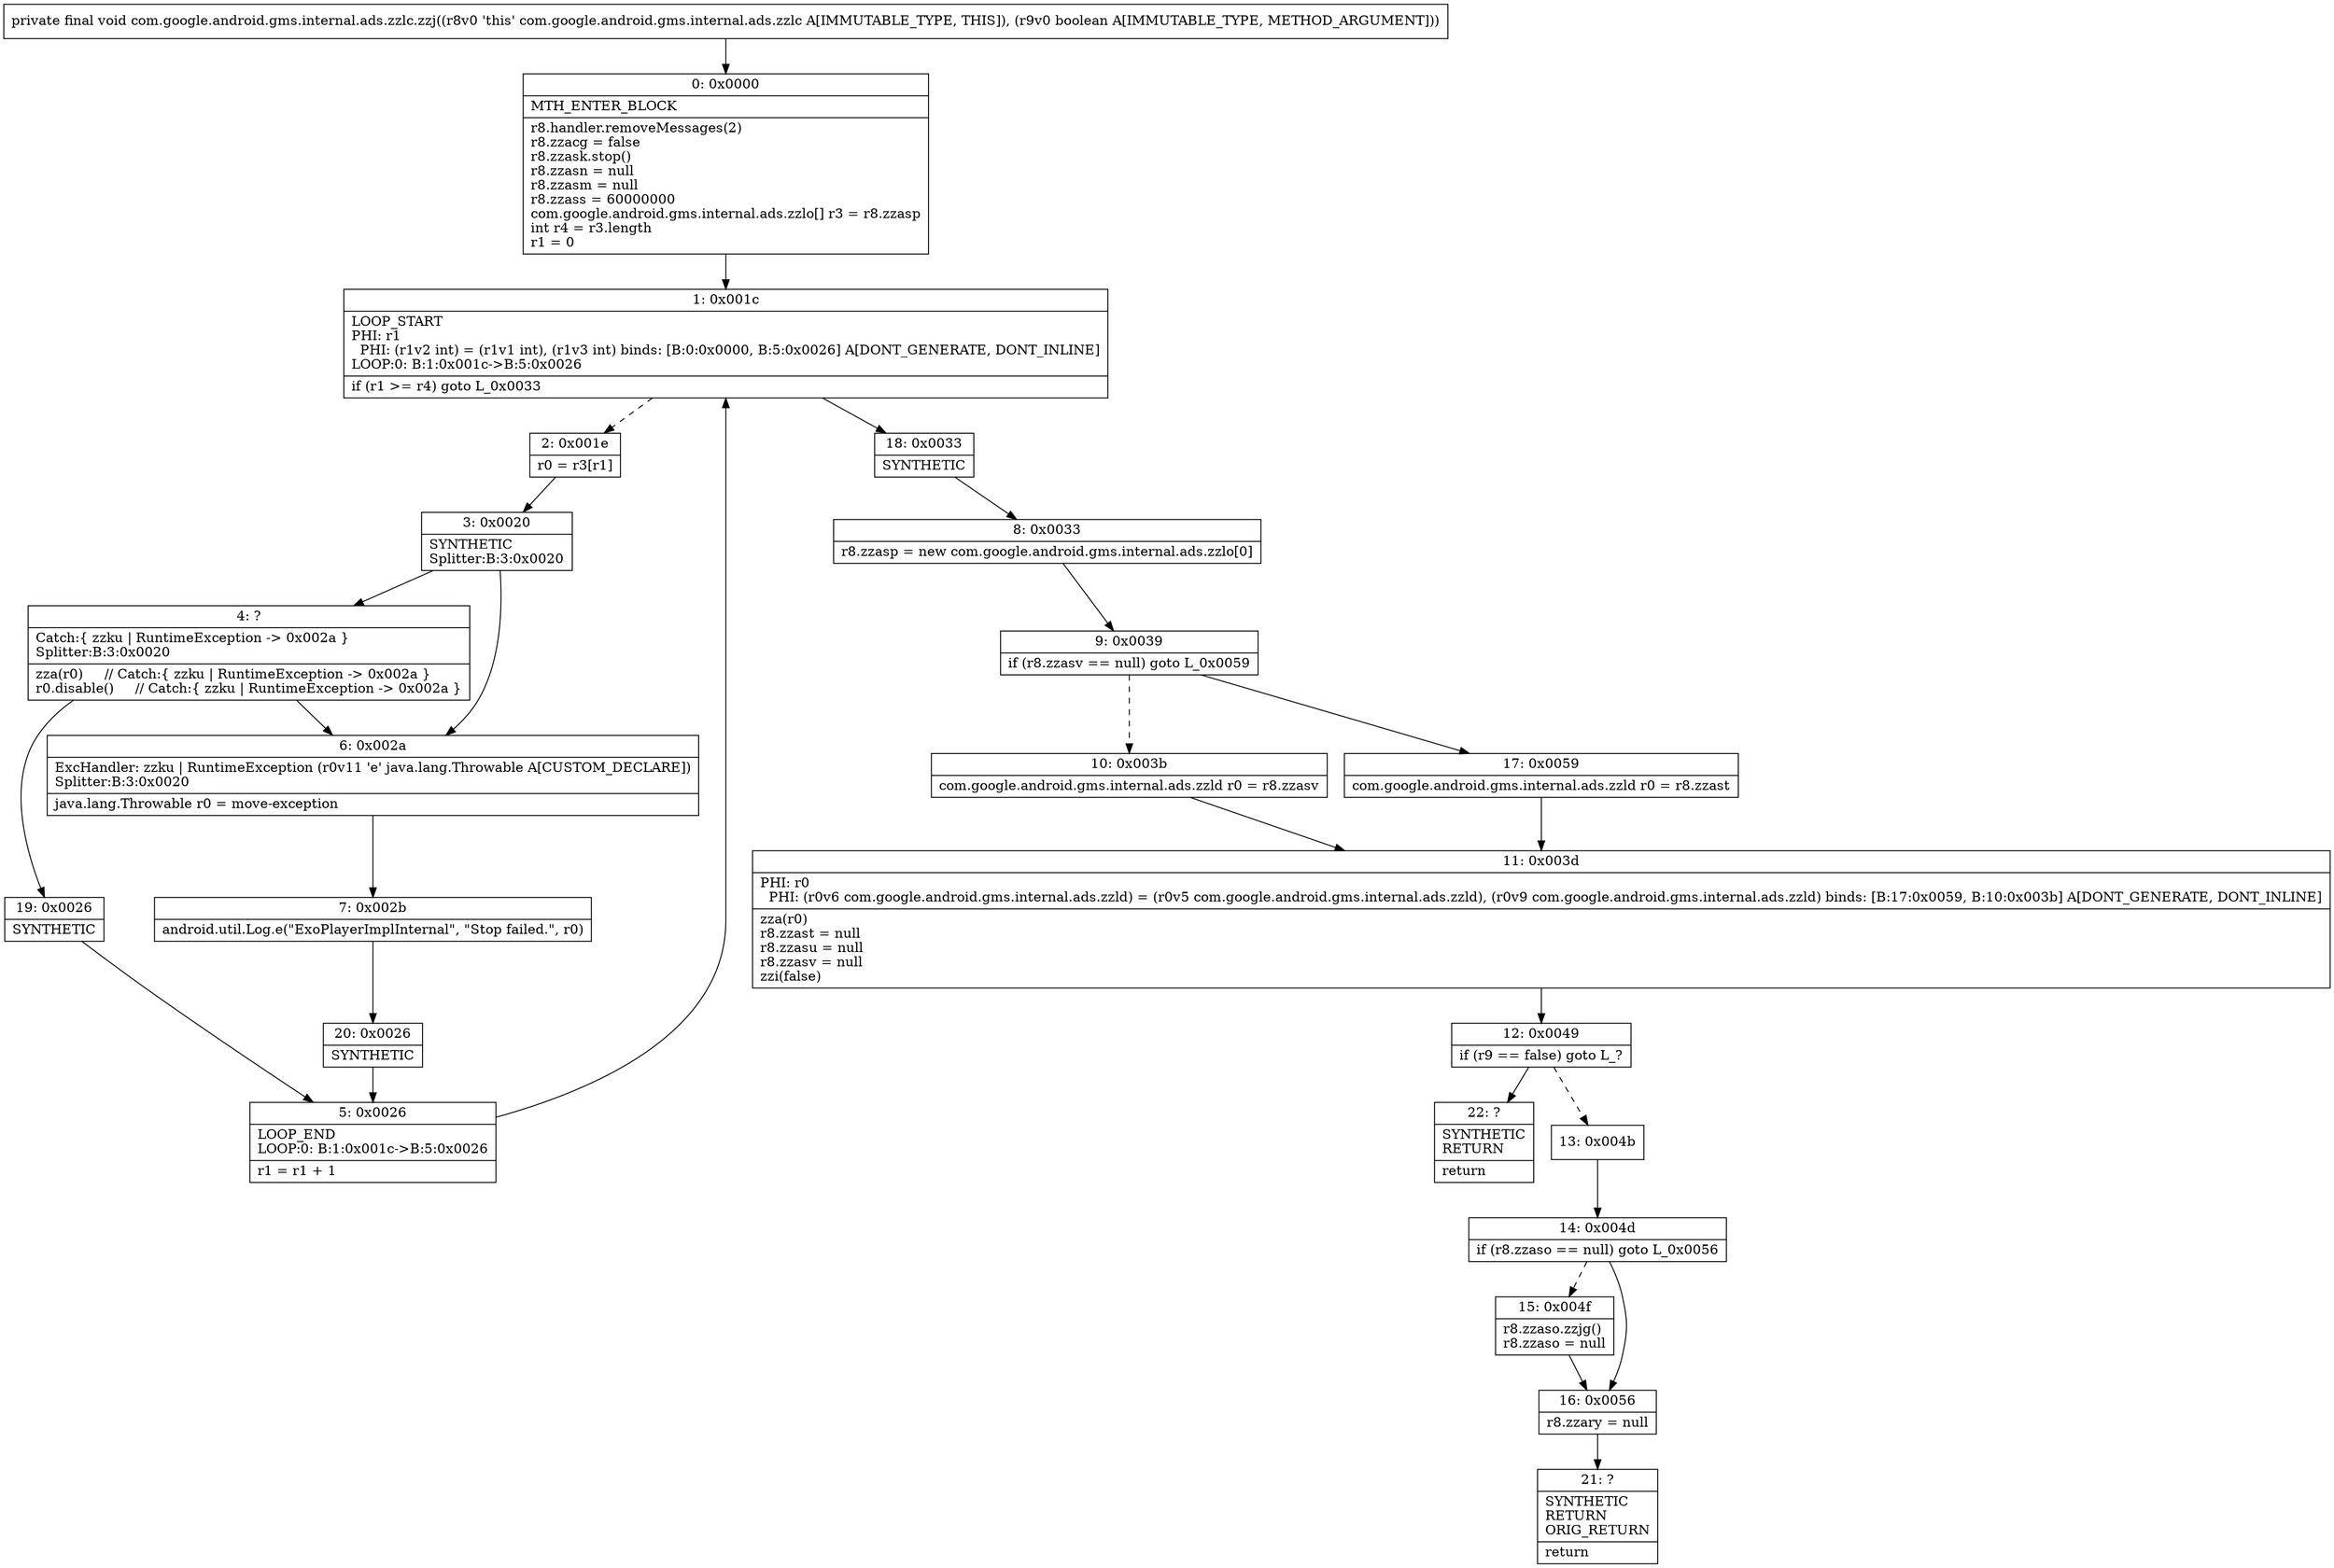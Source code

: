 digraph "CFG forcom.google.android.gms.internal.ads.zzlc.zzj(Z)V" {
Node_0 [shape=record,label="{0\:\ 0x0000|MTH_ENTER_BLOCK\l|r8.handler.removeMessages(2)\lr8.zzacg = false\lr8.zzask.stop()\lr8.zzasn = null\lr8.zzasm = null\lr8.zzass = 60000000\lcom.google.android.gms.internal.ads.zzlo[] r3 = r8.zzasp\lint r4 = r3.length\lr1 = 0\l}"];
Node_1 [shape=record,label="{1\:\ 0x001c|LOOP_START\lPHI: r1 \l  PHI: (r1v2 int) = (r1v1 int), (r1v3 int) binds: [B:0:0x0000, B:5:0x0026] A[DONT_GENERATE, DONT_INLINE]\lLOOP:0: B:1:0x001c\-\>B:5:0x0026\l|if (r1 \>= r4) goto L_0x0033\l}"];
Node_2 [shape=record,label="{2\:\ 0x001e|r0 = r3[r1]\l}"];
Node_3 [shape=record,label="{3\:\ 0x0020|SYNTHETIC\lSplitter:B:3:0x0020\l}"];
Node_4 [shape=record,label="{4\:\ ?|Catch:\{ zzku \| RuntimeException \-\> 0x002a \}\lSplitter:B:3:0x0020\l|zza(r0)     \/\/ Catch:\{ zzku \| RuntimeException \-\> 0x002a \}\lr0.disable()     \/\/ Catch:\{ zzku \| RuntimeException \-\> 0x002a \}\l}"];
Node_5 [shape=record,label="{5\:\ 0x0026|LOOP_END\lLOOP:0: B:1:0x001c\-\>B:5:0x0026\l|r1 = r1 + 1\l}"];
Node_6 [shape=record,label="{6\:\ 0x002a|ExcHandler: zzku \| RuntimeException (r0v11 'e' java.lang.Throwable A[CUSTOM_DECLARE])\lSplitter:B:3:0x0020\l|java.lang.Throwable r0 = move\-exception\l}"];
Node_7 [shape=record,label="{7\:\ 0x002b|android.util.Log.e(\"ExoPlayerImplInternal\", \"Stop failed.\", r0)\l}"];
Node_8 [shape=record,label="{8\:\ 0x0033|r8.zzasp = new com.google.android.gms.internal.ads.zzlo[0]\l}"];
Node_9 [shape=record,label="{9\:\ 0x0039|if (r8.zzasv == null) goto L_0x0059\l}"];
Node_10 [shape=record,label="{10\:\ 0x003b|com.google.android.gms.internal.ads.zzld r0 = r8.zzasv\l}"];
Node_11 [shape=record,label="{11\:\ 0x003d|PHI: r0 \l  PHI: (r0v6 com.google.android.gms.internal.ads.zzld) = (r0v5 com.google.android.gms.internal.ads.zzld), (r0v9 com.google.android.gms.internal.ads.zzld) binds: [B:17:0x0059, B:10:0x003b] A[DONT_GENERATE, DONT_INLINE]\l|zza(r0)\lr8.zzast = null\lr8.zzasu = null\lr8.zzasv = null\lzzi(false)\l}"];
Node_12 [shape=record,label="{12\:\ 0x0049|if (r9 == false) goto L_?\l}"];
Node_13 [shape=record,label="{13\:\ 0x004b}"];
Node_14 [shape=record,label="{14\:\ 0x004d|if (r8.zzaso == null) goto L_0x0056\l}"];
Node_15 [shape=record,label="{15\:\ 0x004f|r8.zzaso.zzjg()\lr8.zzaso = null\l}"];
Node_16 [shape=record,label="{16\:\ 0x0056|r8.zzary = null\l}"];
Node_17 [shape=record,label="{17\:\ 0x0059|com.google.android.gms.internal.ads.zzld r0 = r8.zzast\l}"];
Node_18 [shape=record,label="{18\:\ 0x0033|SYNTHETIC\l}"];
Node_19 [shape=record,label="{19\:\ 0x0026|SYNTHETIC\l}"];
Node_20 [shape=record,label="{20\:\ 0x0026|SYNTHETIC\l}"];
Node_21 [shape=record,label="{21\:\ ?|SYNTHETIC\lRETURN\lORIG_RETURN\l|return\l}"];
Node_22 [shape=record,label="{22\:\ ?|SYNTHETIC\lRETURN\l|return\l}"];
MethodNode[shape=record,label="{private final void com.google.android.gms.internal.ads.zzlc.zzj((r8v0 'this' com.google.android.gms.internal.ads.zzlc A[IMMUTABLE_TYPE, THIS]), (r9v0 boolean A[IMMUTABLE_TYPE, METHOD_ARGUMENT])) }"];
MethodNode -> Node_0;
Node_0 -> Node_1;
Node_1 -> Node_2[style=dashed];
Node_1 -> Node_18;
Node_2 -> Node_3;
Node_3 -> Node_4;
Node_3 -> Node_6;
Node_4 -> Node_6;
Node_4 -> Node_19;
Node_5 -> Node_1;
Node_6 -> Node_7;
Node_7 -> Node_20;
Node_8 -> Node_9;
Node_9 -> Node_10[style=dashed];
Node_9 -> Node_17;
Node_10 -> Node_11;
Node_11 -> Node_12;
Node_12 -> Node_13[style=dashed];
Node_12 -> Node_22;
Node_13 -> Node_14;
Node_14 -> Node_15[style=dashed];
Node_14 -> Node_16;
Node_15 -> Node_16;
Node_16 -> Node_21;
Node_17 -> Node_11;
Node_18 -> Node_8;
Node_19 -> Node_5;
Node_20 -> Node_5;
}

